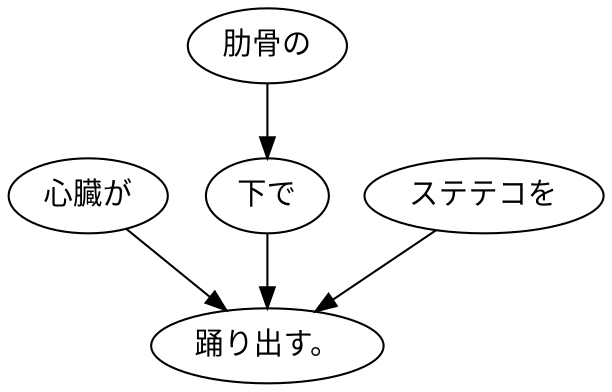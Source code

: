 digraph graph8364 {
	node0 [label="心臓が"];
	node1 [label="肋骨の"];
	node2 [label="下で"];
	node3 [label="ステテコを"];
	node4 [label="踊り出す。"];
	node0 -> node4;
	node1 -> node2;
	node2 -> node4;
	node3 -> node4;
}
